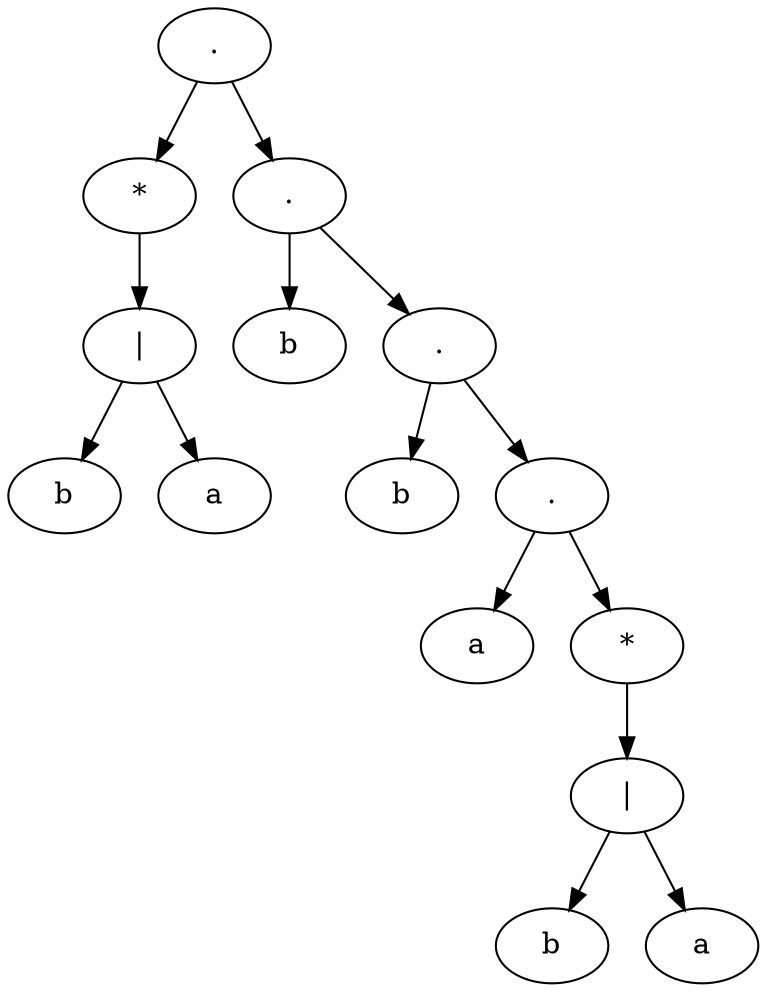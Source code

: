 digraph 2 {
	2294887990288 [label="."]
	2294887989968 [label="*"]
	2294887990288 -> 2294887989968
	2294887989968 [label="*"]
	2294887992400 [label="|"]
	2294887989968 -> 2294887992400
	2294887992400 [label="|"]
	2294887990480 [label=b]
	2294887992400 -> 2294887990480
	2294887990480 [label=b]
	2294887989840 [label=a]
	2294887992400 -> 2294887989840
	2294887989840 [label=a]
	2294887990160 [label="."]
	2294887990288 -> 2294887990160
	2294887990160 [label="."]
	2294887991888 [label=b]
	2294887990160 -> 2294887991888
	2294887991888 [label=b]
	2294887992720 [label="."]
	2294887990160 -> 2294887992720
	2294887992720 [label="."]
	2294887992848 [label=b]
	2294887992720 -> 2294887992848
	2294887992848 [label=b]
	2294887992784 [label="."]
	2294887992720 -> 2294887992784
	2294887992784 [label="."]
	2294887991696 [label=a]
	2294887992784 -> 2294887991696
	2294887991696 [label=a]
	2294887990096 [label="*"]
	2294887992784 -> 2294887990096
	2294887990096 [label="*"]
	2294887989584 [label="|"]
	2294887990096 -> 2294887989584
	2294887989584 [label="|"]
	2294882234768 [label=b]
	2294887989584 -> 2294882234768
	2294882234768 [label=b]
	2294882228304 [label=a]
	2294887989584 -> 2294882228304
	2294882228304 [label=a]
}
